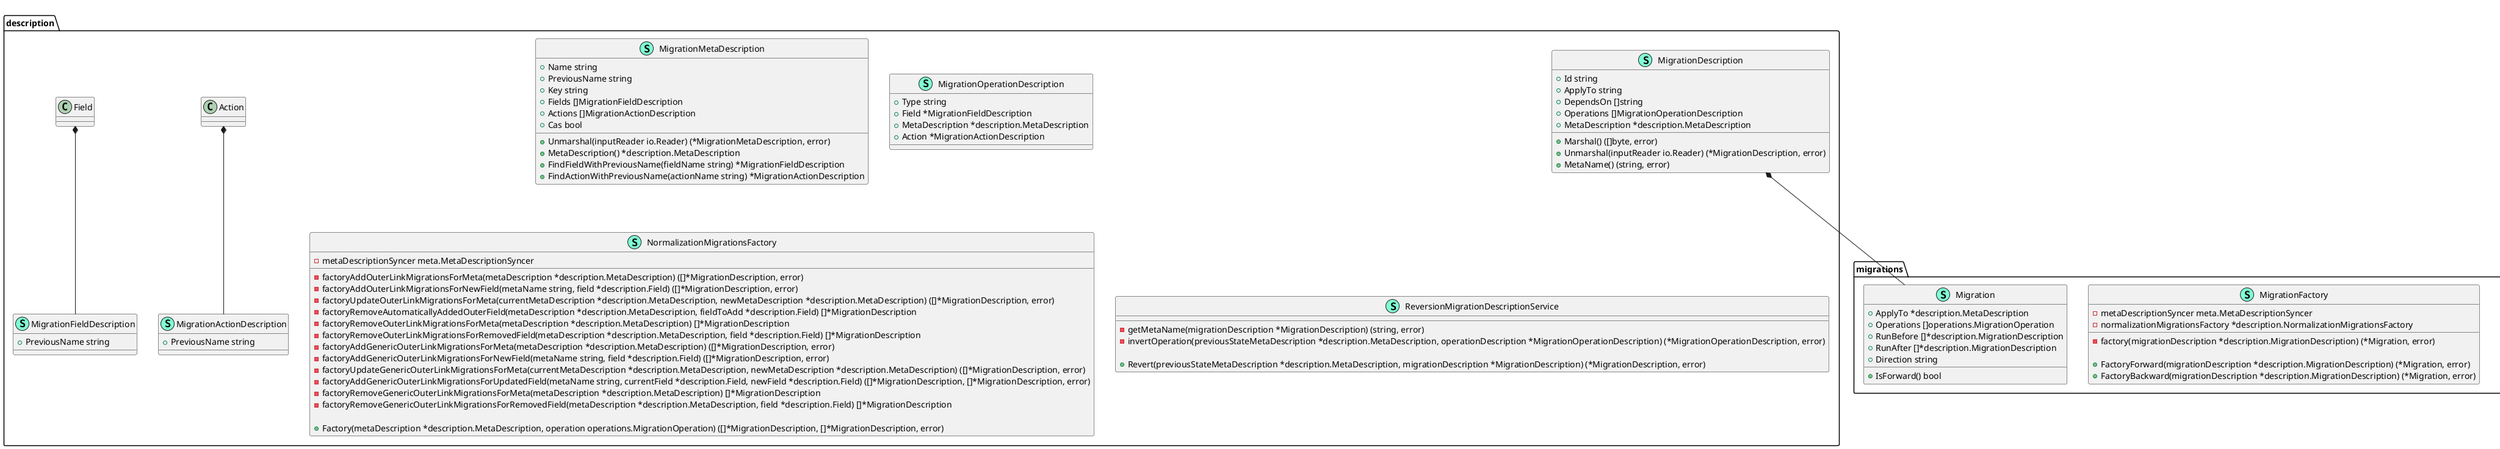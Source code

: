 @startuml
namespace action {
    class AddActionOperation << (S,Aquamarine) >> {
        + Action *description.Action

        - validate(metaDescription *description.MetaDescription) error

        + SyncMetaDescription(metaDescriptionToApply *description.MetaDescription, transaction transactions.MetaDescriptionTransaction, metaDescriptionSyncer meta.MetaDescriptionSyncer) (*description.MetaDescription, error)
        + SyncDbDescription(metaDescriptionToApply *description.MetaDescription, transaction transactions.DbTransaction, syncer meta.MetaDescriptionSyncer) error

    }
    class RemoveActionOperation << (S,Aquamarine) >> {
        + Action *description.Action

        - validate(metaDescription *description.MetaDescription) error

        + SyncMetaDescription(metaDescription *description.MetaDescription, transaction transactions.MetaDescriptionTransaction, metaDescriptionSyncer meta.MetaDescriptionSyncer) (*description.MetaDescription, error)
        + SyncDbDescription(metaDescriptionToApply *description.MetaDescription, transaction transactions.DbTransaction, syncer meta.MetaDescriptionSyncer) error

    }
    class UpdateActionOperation << (S,Aquamarine) >> {
        + NewAction *description.Action
        + CurrentAction *description.Action

        + SyncMetaDescription(metaDescriptionToApply *description.MetaDescription, transaction transactions.MetaDescriptionTransaction, syncer meta.MetaDescriptionSyncer) (*description.MetaDescription, error)
        + SyncDbDescription(metaDescriptionToApply *description.MetaDescription, transaction transactions.DbTransaction, syncer meta.MetaDescriptionSyncer) error

    }
}

"operations.AbstractMigrationOperation" <|-- "action.AddActionOperation"
"operations.MigrationOperation" <|-- "action.AddActionOperation"
"operations.AbstractMigrationOperation" <|-- "action.RemoveActionOperation"
"operations.MigrationOperation" <|-- "action.RemoveActionOperation"
"operations.AbstractMigrationOperation" <|-- "action.UpdateActionOperation"
"operations.MigrationOperation" <|-- "action.UpdateActionOperation"

namespace constructor {
    class MigrationConstructor << (S,Aquamarine) >> {
        - migrationManager *managers.MigrationManager

        - processObjectCreation(currentMetaDescription *description.MetaDescription, newMigrationMetaDescription *MigrationMetaDescription) *MigrationOperationDescription
        - processObjectRenaming(currentMetaDescription *description.MetaDescription, newMigrationMetaDescription *MigrationMetaDescription) *MigrationOperationDescription
        - processObjectDeletion(currentMetaDescription *description.MetaDescription, newMigrationMetaDescription *MigrationMetaDescription) *MigrationOperationDescription
        - processFieldsAddition(currentMetaDescription *description.MetaDescription, newMigrationMetaDescription *MigrationMetaDescription) []MigrationOperationDescription
        - processFieldsRemoval(currentMetaDescription *description.MetaDescription, newMigrationMetaDescription *MigrationMetaDescription) []MigrationOperationDescription
        - processFieldsUpdate(currentMetaDescription *description.MetaDescription, newMigrationMetaDescription *MigrationMetaDescription) []MigrationOperationDescription
        - processActionsAddition(currentMetaDescription *description.MetaDescription, newMigrationMetaDescription *MigrationMetaDescription) []MigrationOperationDescription
        - processActionsRemoval(currentMetaDescription *description.MetaDescription, newMigrationMetaDescription *MigrationMetaDescription) []MigrationOperationDescription
        - processActionsUpdate(currentMetaDescription *description.MetaDescription, newMigrationMetaDescription *MigrationMetaDescription) []MigrationOperationDescription

        + Construct(currentMetaDescription *description.MetaDescription, newMigrationMetaDescription *MigrationMetaDescription, transaction transactions.DbTransaction) (*MigrationDescription, error)

    }
}


namespace description {
    class MigrationActionDescription << (S,Aquamarine) >> {
        + PreviousName string

    }
    class MigrationDescription << (S,Aquamarine) >> {
        + Id string
        + ApplyTo string
        + DependsOn []string
        + Operations []MigrationOperationDescription
        + MetaDescription *description.MetaDescription

        + Marshal() ([]byte, error)
        + Unmarshal(inputReader io.Reader) (*MigrationDescription, error)
        + MetaName() (string, error)

    }
    class MigrationFieldDescription << (S,Aquamarine) >> {
        + PreviousName string

    }
    class MigrationMetaDescription << (S,Aquamarine) >> {
        + Name string
        + PreviousName string
        + Key string
        + Fields []MigrationFieldDescription
        + Actions []MigrationActionDescription
        + Cas bool

        + Unmarshal(inputReader io.Reader) (*MigrationMetaDescription, error)
        + MetaDescription() *description.MetaDescription
        + FindFieldWithPreviousName(fieldName string) *MigrationFieldDescription
        + FindActionWithPreviousName(actionName string) *MigrationActionDescription

    }
    class MigrationOperationDescription << (S,Aquamarine) >> {
        + Type string
        + Field *MigrationFieldDescription
        + MetaDescription *description.MetaDescription
        + Action *MigrationActionDescription

    }
    class NormalizationMigrationsFactory << (S,Aquamarine) >> {
        - metaDescriptionSyncer meta.MetaDescriptionSyncer

        - factoryAddOuterLinkMigrationsForMeta(metaDescription *description.MetaDescription) ([]*MigrationDescription, error)
        - factoryAddOuterLinkMigrationsForNewField(metaName string, field *description.Field) ([]*MigrationDescription, error)
        - factoryUpdateOuterLinkMigrationsForMeta(currentMetaDescription *description.MetaDescription, newMetaDescription *description.MetaDescription) ([]*MigrationDescription, error)
        - factoryRemoveAutomaticallyAddedOuterField(metaDescription *description.MetaDescription, fieldToAdd *description.Field) []*MigrationDescription
        - factoryRemoveOuterLinkMigrationsForMeta(metaDescription *description.MetaDescription) []*MigrationDescription
        - factoryRemoveOuterLinkMigrationsForRemovedField(metaDescription *description.MetaDescription, field *description.Field) []*MigrationDescription
        - factoryAddGenericOuterLinkMigrationsForMeta(metaDescription *description.MetaDescription) ([]*MigrationDescription, error)
        - factoryAddGenericOuterLinkMigrationsForNewField(metaName string, field *description.Field) ([]*MigrationDescription, error)
        - factoryUpdateGenericOuterLinkMigrationsForMeta(currentMetaDescription *description.MetaDescription, newMetaDescription *description.MetaDescription) ([]*MigrationDescription, error)
        - factoryAddGenericOuterLinkMigrationsForUpdatedField(metaName string, currentField *description.Field, newField *description.Field) ([]*MigrationDescription, []*MigrationDescription, error)
        - factoryRemoveGenericOuterLinkMigrationsForMeta(metaDescription *description.MetaDescription) []*MigrationDescription
        - factoryRemoveGenericOuterLinkMigrationsForRemovedField(metaDescription *description.MetaDescription, field *description.Field) []*MigrationDescription

        + Factory(metaDescription *description.MetaDescription, operation operations.MigrationOperation) ([]*MigrationDescription, []*MigrationDescription, error)

    }
    class ReversionMigrationDescriptionService << (S,Aquamarine) >> {
        - getMetaName(migrationDescription *MigrationDescription) (string, error)
        - invertOperation(previousStateMetaDescription *description.MetaDescription, operationDescription *MigrationOperationDescription) (*MigrationOperationDescription, error)

        + Revert(previousStateMetaDescription *description.MetaDescription, migrationDescription *MigrationDescription) (*MigrationDescription, error)

    }
}
"description.Action" *-- "description.MigrationActionDescription"
"description.Field" *-- "description.MigrationFieldDescription"


namespace field {
    class AddFieldOperation << (S,Aquamarine) >> {
        + Field *description.Field

        - validate(metaDescription *description.MetaDescription) *errors.ServerError

        + SyncMetaDescription(metaDescriptionToApply *description.MetaDescription, transaction transactions.MetaDescriptionTransaction, metaDescriptionSyncer meta.MetaDescriptionSyncer) (*description.MetaDescription, error)

    }
    class RemoveFieldOperation << (S,Aquamarine) >> {
        + Field *description.Field

        - validate(metaDescription *description.MetaDescription) error

        + SyncMetaDescription(metaDescription *description.MetaDescription, transaction transactions.MetaDescriptionTransaction, metaDescriptionSyncer meta.MetaDescriptionSyncer) (*description.MetaDescription, error)

    }
    class UpdateFieldOperation << (S,Aquamarine) >> {
        + NewField *description.Field
        + CurrentField *description.Field

        + SyncMetaDescription(metaDescriptionToApply *description.MetaDescription, transaction transactions.MetaDescriptionTransaction, syncer meta.MetaDescriptionSyncer) (*description.MetaDescription, error)

    }
}

"operations.AbstractMigrationOperation" <|-- "field.AddFieldOperation"
"operations.AbstractMigrationOperation" <|-- "field.RemoveFieldOperation"
"operations.AbstractMigrationOperation" <|-- "field.UpdateFieldOperation"

namespace migrations {
    class Migration << (S,Aquamarine) >> {
        + ApplyTo *description.MetaDescription
        + Operations []operations.MigrationOperation
        + RunBefore []*description.MigrationDescription
        + RunAfter []*description.MigrationDescription
        + Direction string

        + IsForward() bool

    }
    class MigrationFactory << (S,Aquamarine) >> {
        - metaDescriptionSyncer meta.MetaDescriptionSyncer
        - normalizationMigrationsFactory *description.NormalizationMigrationsFactory

        - factory(migrationDescription *description.MigrationDescription) (*Migration, error)

        + FactoryForward(migrationDescription *description.MigrationDescription) (*Migration, error)
        + FactoryBackward(migrationDescription *description.MigrationDescription) (*Migration, error)

    }
    class migrations.MigrationErrorCode << (T, #FF7700) >>  {
    }
}
"description.MigrationDescription" *-- "migrations.Migration"


namespace object {
    class CreateObjectOperation << (S,Aquamarine) >> {
        + MetaDescription *description.MetaDescription

        + SyncMetaDescription(metaDescriptionToApply *description.MetaDescription, transaction transactions.MetaDescriptionTransaction, metaDescriptionSyncer meta.MetaDescriptionSyncer) (*description.MetaDescription, error)

    }
    class DeleteObjectOperation << (S,Aquamarine) >> {
        + SyncMetaDescription(metaDescriptionToApply *description.MetaDescription, transaction transactions.MetaDescriptionTransaction, metaDescriptionSyncer meta.MetaDescriptionSyncer) (*description.MetaDescription, error)

    }
    class RenameObjectOperation << (S,Aquamarine) >> {
        + MetaDescription *description.MetaDescription

        - validate(metaObj *description.MetaDescription, metaDescriptionSyncer meta.MetaDescriptionSyncer) error

        + SyncMetaDescription(metaDescriptionToApply *description.MetaDescription, transaction transactions.MetaDescriptionTransaction, metaDescriptionSyncer meta.MetaDescriptionSyncer) (*description.MetaDescription, error)

    }
}

"operations.AbstractMigrationOperation" <|-- "object.CreateObjectOperation"
"operations.AbstractMigrationOperation" <|-- "object.DeleteObjectOperation"
"operations.AbstractMigrationOperation" <|-- "object.RenameObjectOperation"

namespace operations {
    interface AbstractMigrationOperation  {
        + SyncMetaDescription( *description.MetaDescription,  transactions.MetaDescriptionTransaction,  meta.MetaDescriptionSyncer) (*description.MetaDescription, error)

    }
    interface MigrationOperation  {
        + SyncDbDescription(metaToApply *description.MetaDescription, dbTransaction transactions.DbTransaction, metaDescriptionSyncer meta.MetaDescriptionSyncer) error
        + SyncMetaDescription( *description.MetaDescription,  transactions.MetaDescriptionTransaction,  meta.MetaDescriptionSyncer) (*description.MetaDescription, error)

    }
}


namespace storage {
    class MigrationStorage << (S,Aquamarine) >> {
        - storagePath string

        - generateMigrationFileName(migrationId string) string

        + Store(description *description.MigrationDescription) (string, error)
        + Remove(description *description.MigrationDescription) error
        + RemoveFile(migrationFileName string) error
        + Get(migrationId string) (*description.MigrationDescription, error)
        + Flush() error

    }
}


namespace validation {
    class MigrationValidationService << (S,Aquamarine) >> {
        - migrationManager *managers.MigrationManager
        - migrationStorage *storage.MigrationStorage

        - validateMigrationAndItsSiblings(migrationDescription *description.MigrationDescription, siblingIds []string) error
        - validateMigrationHavingSiblings(migrationDescription *description.MigrationDescription) error
        - validateMigrationAgainstSingleSibling(migrationDescription *description.MigrationDescription, siblingMigrationDescription *description.MigrationDescription) error

        + Validate(migrationDescription *description.MigrationDescription, transaction transactions.DbTransaction) error

    }
}


"__builtin__.string" #.. "migrations.MigrationErrorCode"
@enduml

